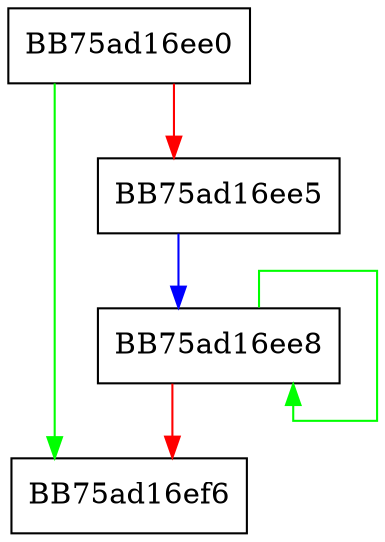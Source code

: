 digraph Decrypt {
  node [shape="box"];
  graph [splines=ortho];
  BB75ad16ee0 -> BB75ad16ef6 [color="green"];
  BB75ad16ee0 -> BB75ad16ee5 [color="red"];
  BB75ad16ee5 -> BB75ad16ee8 [color="blue"];
  BB75ad16ee8 -> BB75ad16ee8 [color="green"];
  BB75ad16ee8 -> BB75ad16ef6 [color="red"];
}